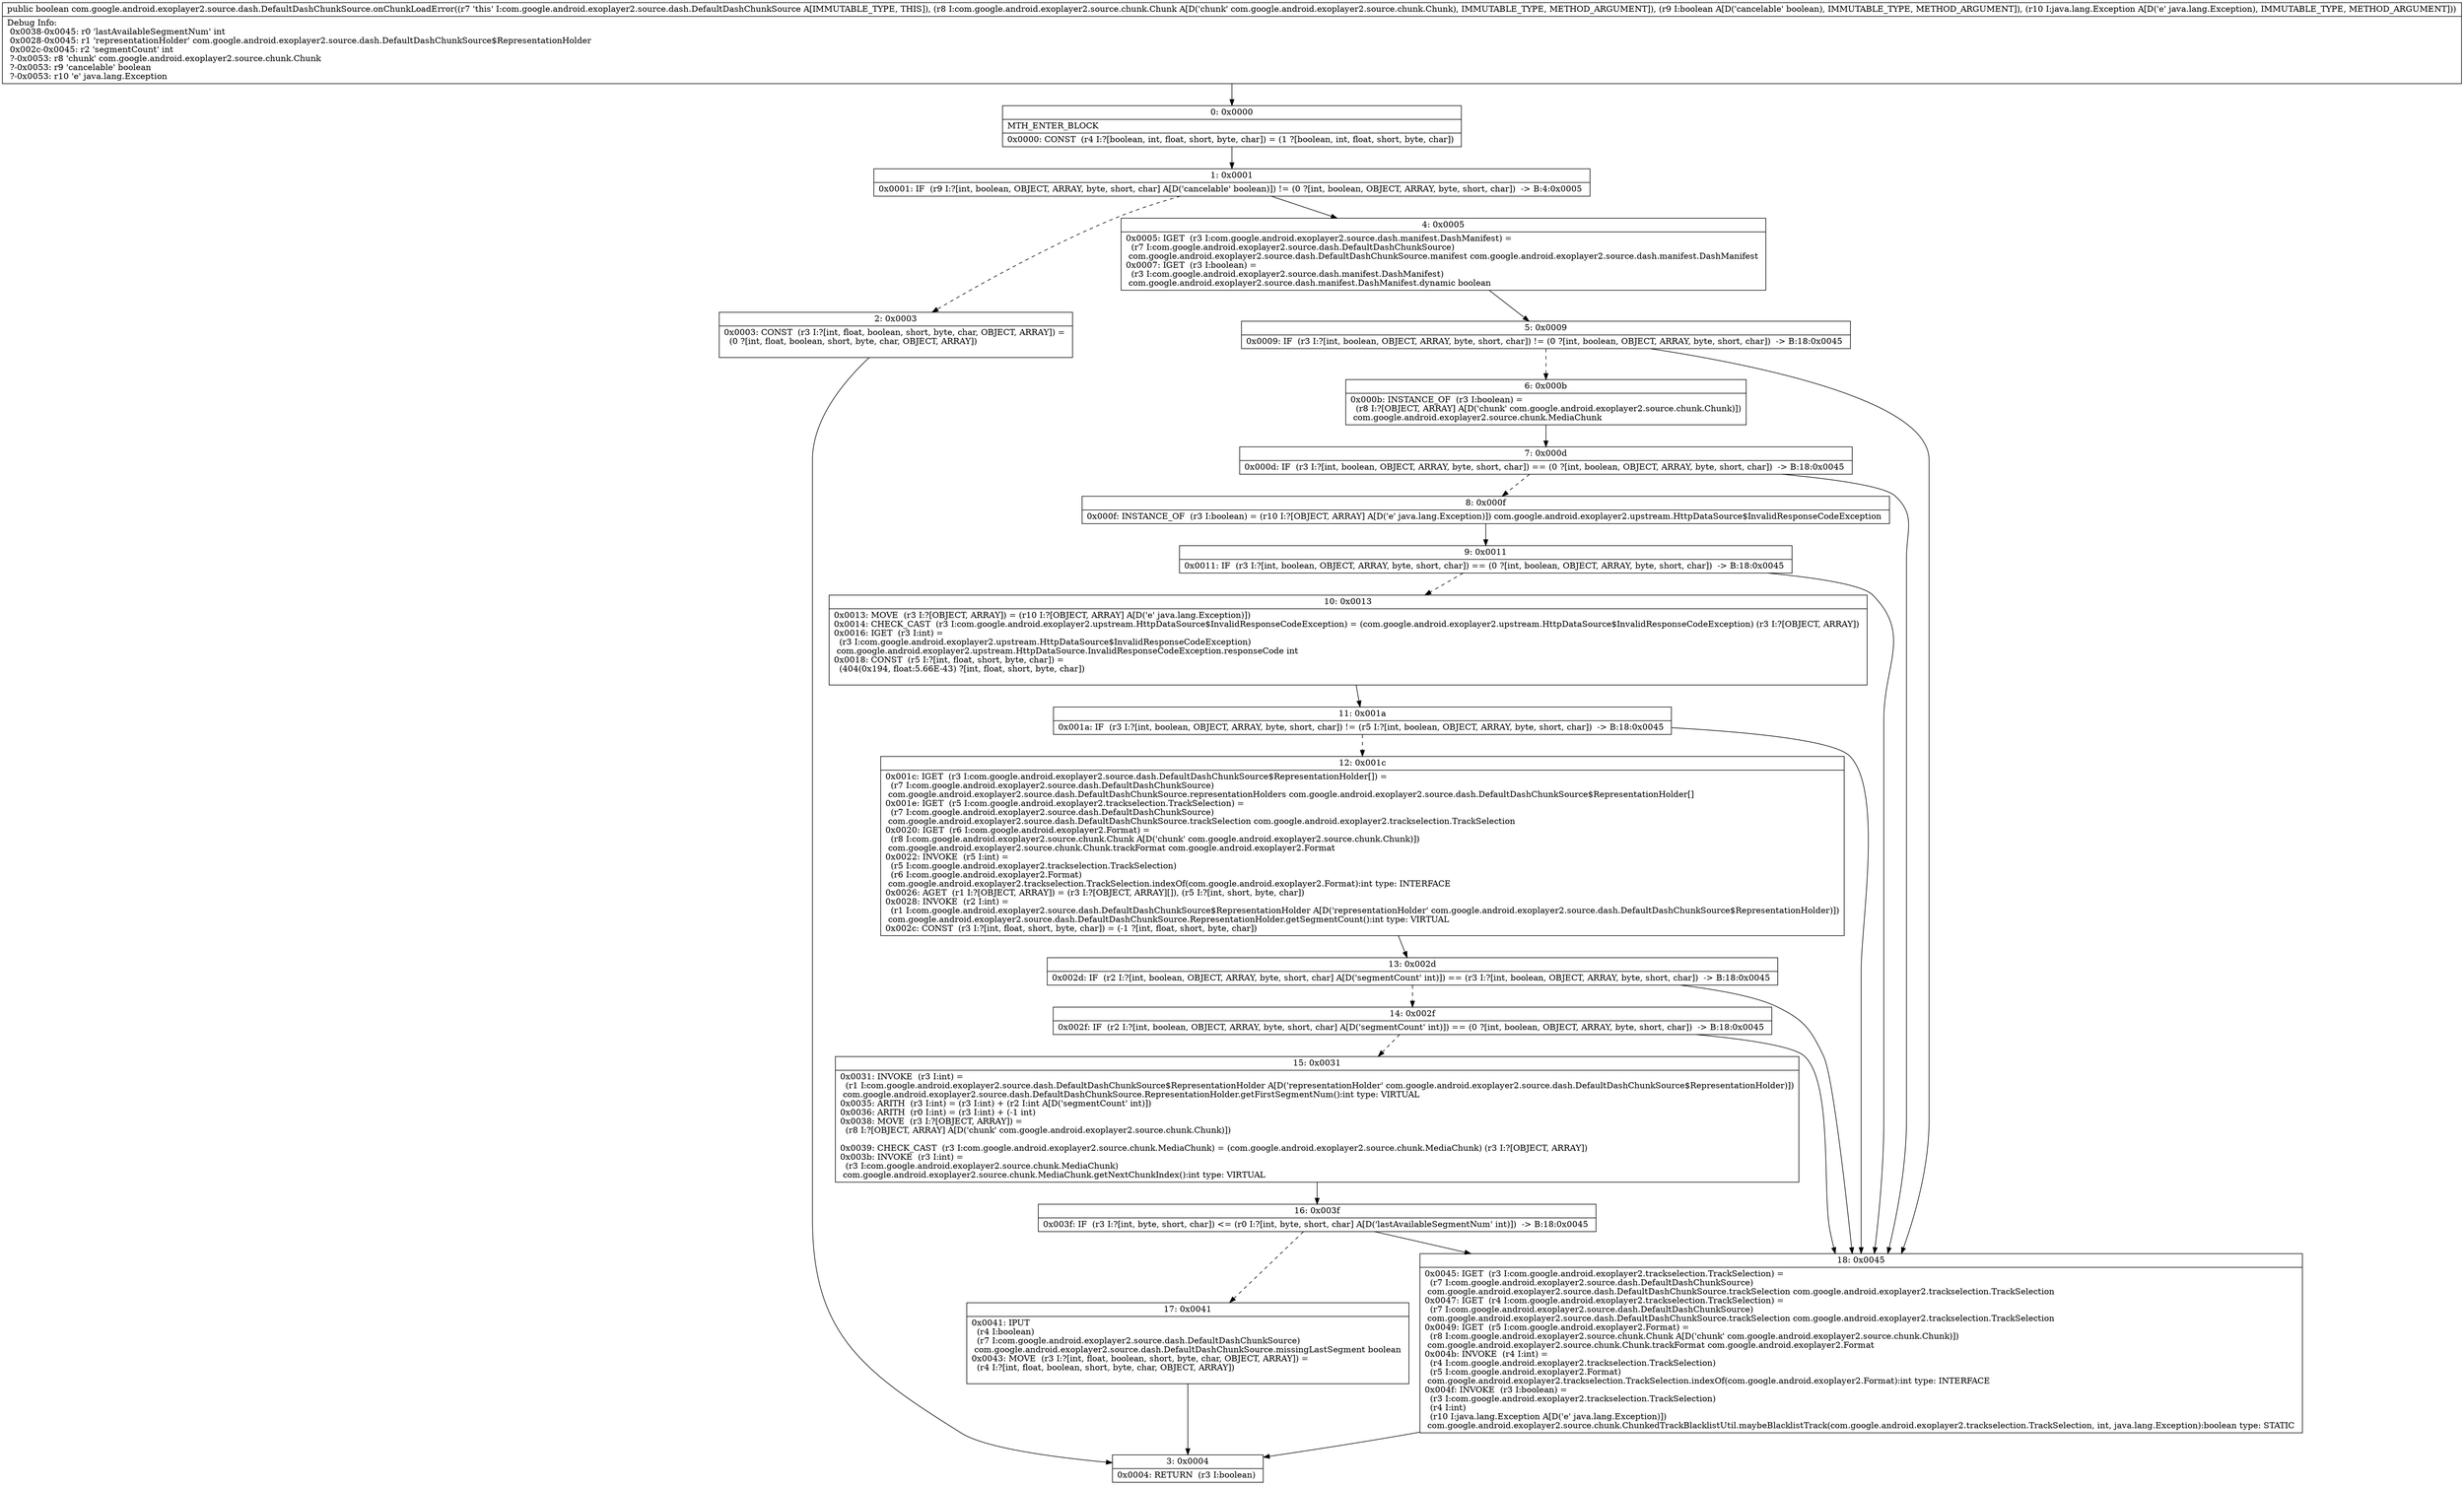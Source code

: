 digraph "CFG forcom.google.android.exoplayer2.source.dash.DefaultDashChunkSource.onChunkLoadError(Lcom\/google\/android\/exoplayer2\/source\/chunk\/Chunk;ZLjava\/lang\/Exception;)Z" {
Node_0 [shape=record,label="{0\:\ 0x0000|MTH_ENTER_BLOCK\l|0x0000: CONST  (r4 I:?[boolean, int, float, short, byte, char]) = (1 ?[boolean, int, float, short, byte, char]) \l}"];
Node_1 [shape=record,label="{1\:\ 0x0001|0x0001: IF  (r9 I:?[int, boolean, OBJECT, ARRAY, byte, short, char] A[D('cancelable' boolean)]) != (0 ?[int, boolean, OBJECT, ARRAY, byte, short, char])  \-\> B:4:0x0005 \l}"];
Node_2 [shape=record,label="{2\:\ 0x0003|0x0003: CONST  (r3 I:?[int, float, boolean, short, byte, char, OBJECT, ARRAY]) = \l  (0 ?[int, float, boolean, short, byte, char, OBJECT, ARRAY])\l \l}"];
Node_3 [shape=record,label="{3\:\ 0x0004|0x0004: RETURN  (r3 I:boolean) \l}"];
Node_4 [shape=record,label="{4\:\ 0x0005|0x0005: IGET  (r3 I:com.google.android.exoplayer2.source.dash.manifest.DashManifest) = \l  (r7 I:com.google.android.exoplayer2.source.dash.DefaultDashChunkSource)\l com.google.android.exoplayer2.source.dash.DefaultDashChunkSource.manifest com.google.android.exoplayer2.source.dash.manifest.DashManifest \l0x0007: IGET  (r3 I:boolean) = \l  (r3 I:com.google.android.exoplayer2.source.dash.manifest.DashManifest)\l com.google.android.exoplayer2.source.dash.manifest.DashManifest.dynamic boolean \l}"];
Node_5 [shape=record,label="{5\:\ 0x0009|0x0009: IF  (r3 I:?[int, boolean, OBJECT, ARRAY, byte, short, char]) != (0 ?[int, boolean, OBJECT, ARRAY, byte, short, char])  \-\> B:18:0x0045 \l}"];
Node_6 [shape=record,label="{6\:\ 0x000b|0x000b: INSTANCE_OF  (r3 I:boolean) = \l  (r8 I:?[OBJECT, ARRAY] A[D('chunk' com.google.android.exoplayer2.source.chunk.Chunk)])\l com.google.android.exoplayer2.source.chunk.MediaChunk \l}"];
Node_7 [shape=record,label="{7\:\ 0x000d|0x000d: IF  (r3 I:?[int, boolean, OBJECT, ARRAY, byte, short, char]) == (0 ?[int, boolean, OBJECT, ARRAY, byte, short, char])  \-\> B:18:0x0045 \l}"];
Node_8 [shape=record,label="{8\:\ 0x000f|0x000f: INSTANCE_OF  (r3 I:boolean) = (r10 I:?[OBJECT, ARRAY] A[D('e' java.lang.Exception)]) com.google.android.exoplayer2.upstream.HttpDataSource$InvalidResponseCodeException \l}"];
Node_9 [shape=record,label="{9\:\ 0x0011|0x0011: IF  (r3 I:?[int, boolean, OBJECT, ARRAY, byte, short, char]) == (0 ?[int, boolean, OBJECT, ARRAY, byte, short, char])  \-\> B:18:0x0045 \l}"];
Node_10 [shape=record,label="{10\:\ 0x0013|0x0013: MOVE  (r3 I:?[OBJECT, ARRAY]) = (r10 I:?[OBJECT, ARRAY] A[D('e' java.lang.Exception)]) \l0x0014: CHECK_CAST  (r3 I:com.google.android.exoplayer2.upstream.HttpDataSource$InvalidResponseCodeException) = (com.google.android.exoplayer2.upstream.HttpDataSource$InvalidResponseCodeException) (r3 I:?[OBJECT, ARRAY]) \l0x0016: IGET  (r3 I:int) = \l  (r3 I:com.google.android.exoplayer2.upstream.HttpDataSource$InvalidResponseCodeException)\l com.google.android.exoplayer2.upstream.HttpDataSource.InvalidResponseCodeException.responseCode int \l0x0018: CONST  (r5 I:?[int, float, short, byte, char]) = \l  (404(0x194, float:5.66E\-43) ?[int, float, short, byte, char])\l \l}"];
Node_11 [shape=record,label="{11\:\ 0x001a|0x001a: IF  (r3 I:?[int, boolean, OBJECT, ARRAY, byte, short, char]) != (r5 I:?[int, boolean, OBJECT, ARRAY, byte, short, char])  \-\> B:18:0x0045 \l}"];
Node_12 [shape=record,label="{12\:\ 0x001c|0x001c: IGET  (r3 I:com.google.android.exoplayer2.source.dash.DefaultDashChunkSource$RepresentationHolder[]) = \l  (r7 I:com.google.android.exoplayer2.source.dash.DefaultDashChunkSource)\l com.google.android.exoplayer2.source.dash.DefaultDashChunkSource.representationHolders com.google.android.exoplayer2.source.dash.DefaultDashChunkSource$RepresentationHolder[] \l0x001e: IGET  (r5 I:com.google.android.exoplayer2.trackselection.TrackSelection) = \l  (r7 I:com.google.android.exoplayer2.source.dash.DefaultDashChunkSource)\l com.google.android.exoplayer2.source.dash.DefaultDashChunkSource.trackSelection com.google.android.exoplayer2.trackselection.TrackSelection \l0x0020: IGET  (r6 I:com.google.android.exoplayer2.Format) = \l  (r8 I:com.google.android.exoplayer2.source.chunk.Chunk A[D('chunk' com.google.android.exoplayer2.source.chunk.Chunk)])\l com.google.android.exoplayer2.source.chunk.Chunk.trackFormat com.google.android.exoplayer2.Format \l0x0022: INVOKE  (r5 I:int) = \l  (r5 I:com.google.android.exoplayer2.trackselection.TrackSelection)\l  (r6 I:com.google.android.exoplayer2.Format)\l com.google.android.exoplayer2.trackselection.TrackSelection.indexOf(com.google.android.exoplayer2.Format):int type: INTERFACE \l0x0026: AGET  (r1 I:?[OBJECT, ARRAY]) = (r3 I:?[OBJECT, ARRAY][]), (r5 I:?[int, short, byte, char]) \l0x0028: INVOKE  (r2 I:int) = \l  (r1 I:com.google.android.exoplayer2.source.dash.DefaultDashChunkSource$RepresentationHolder A[D('representationHolder' com.google.android.exoplayer2.source.dash.DefaultDashChunkSource$RepresentationHolder)])\l com.google.android.exoplayer2.source.dash.DefaultDashChunkSource.RepresentationHolder.getSegmentCount():int type: VIRTUAL \l0x002c: CONST  (r3 I:?[int, float, short, byte, char]) = (\-1 ?[int, float, short, byte, char]) \l}"];
Node_13 [shape=record,label="{13\:\ 0x002d|0x002d: IF  (r2 I:?[int, boolean, OBJECT, ARRAY, byte, short, char] A[D('segmentCount' int)]) == (r3 I:?[int, boolean, OBJECT, ARRAY, byte, short, char])  \-\> B:18:0x0045 \l}"];
Node_14 [shape=record,label="{14\:\ 0x002f|0x002f: IF  (r2 I:?[int, boolean, OBJECT, ARRAY, byte, short, char] A[D('segmentCount' int)]) == (0 ?[int, boolean, OBJECT, ARRAY, byte, short, char])  \-\> B:18:0x0045 \l}"];
Node_15 [shape=record,label="{15\:\ 0x0031|0x0031: INVOKE  (r3 I:int) = \l  (r1 I:com.google.android.exoplayer2.source.dash.DefaultDashChunkSource$RepresentationHolder A[D('representationHolder' com.google.android.exoplayer2.source.dash.DefaultDashChunkSource$RepresentationHolder)])\l com.google.android.exoplayer2.source.dash.DefaultDashChunkSource.RepresentationHolder.getFirstSegmentNum():int type: VIRTUAL \l0x0035: ARITH  (r3 I:int) = (r3 I:int) + (r2 I:int A[D('segmentCount' int)]) \l0x0036: ARITH  (r0 I:int) = (r3 I:int) + (\-1 int) \l0x0038: MOVE  (r3 I:?[OBJECT, ARRAY]) = \l  (r8 I:?[OBJECT, ARRAY] A[D('chunk' com.google.android.exoplayer2.source.chunk.Chunk)])\l \l0x0039: CHECK_CAST  (r3 I:com.google.android.exoplayer2.source.chunk.MediaChunk) = (com.google.android.exoplayer2.source.chunk.MediaChunk) (r3 I:?[OBJECT, ARRAY]) \l0x003b: INVOKE  (r3 I:int) = \l  (r3 I:com.google.android.exoplayer2.source.chunk.MediaChunk)\l com.google.android.exoplayer2.source.chunk.MediaChunk.getNextChunkIndex():int type: VIRTUAL \l}"];
Node_16 [shape=record,label="{16\:\ 0x003f|0x003f: IF  (r3 I:?[int, byte, short, char]) \<= (r0 I:?[int, byte, short, char] A[D('lastAvailableSegmentNum' int)])  \-\> B:18:0x0045 \l}"];
Node_17 [shape=record,label="{17\:\ 0x0041|0x0041: IPUT  \l  (r4 I:boolean)\l  (r7 I:com.google.android.exoplayer2.source.dash.DefaultDashChunkSource)\l com.google.android.exoplayer2.source.dash.DefaultDashChunkSource.missingLastSegment boolean \l0x0043: MOVE  (r3 I:?[int, float, boolean, short, byte, char, OBJECT, ARRAY]) = \l  (r4 I:?[int, float, boolean, short, byte, char, OBJECT, ARRAY])\l \l}"];
Node_18 [shape=record,label="{18\:\ 0x0045|0x0045: IGET  (r3 I:com.google.android.exoplayer2.trackselection.TrackSelection) = \l  (r7 I:com.google.android.exoplayer2.source.dash.DefaultDashChunkSource)\l com.google.android.exoplayer2.source.dash.DefaultDashChunkSource.trackSelection com.google.android.exoplayer2.trackselection.TrackSelection \l0x0047: IGET  (r4 I:com.google.android.exoplayer2.trackselection.TrackSelection) = \l  (r7 I:com.google.android.exoplayer2.source.dash.DefaultDashChunkSource)\l com.google.android.exoplayer2.source.dash.DefaultDashChunkSource.trackSelection com.google.android.exoplayer2.trackselection.TrackSelection \l0x0049: IGET  (r5 I:com.google.android.exoplayer2.Format) = \l  (r8 I:com.google.android.exoplayer2.source.chunk.Chunk A[D('chunk' com.google.android.exoplayer2.source.chunk.Chunk)])\l com.google.android.exoplayer2.source.chunk.Chunk.trackFormat com.google.android.exoplayer2.Format \l0x004b: INVOKE  (r4 I:int) = \l  (r4 I:com.google.android.exoplayer2.trackselection.TrackSelection)\l  (r5 I:com.google.android.exoplayer2.Format)\l com.google.android.exoplayer2.trackselection.TrackSelection.indexOf(com.google.android.exoplayer2.Format):int type: INTERFACE \l0x004f: INVOKE  (r3 I:boolean) = \l  (r3 I:com.google.android.exoplayer2.trackselection.TrackSelection)\l  (r4 I:int)\l  (r10 I:java.lang.Exception A[D('e' java.lang.Exception)])\l com.google.android.exoplayer2.source.chunk.ChunkedTrackBlacklistUtil.maybeBlacklistTrack(com.google.android.exoplayer2.trackselection.TrackSelection, int, java.lang.Exception):boolean type: STATIC \l}"];
MethodNode[shape=record,label="{public boolean com.google.android.exoplayer2.source.dash.DefaultDashChunkSource.onChunkLoadError((r7 'this' I:com.google.android.exoplayer2.source.dash.DefaultDashChunkSource A[IMMUTABLE_TYPE, THIS]), (r8 I:com.google.android.exoplayer2.source.chunk.Chunk A[D('chunk' com.google.android.exoplayer2.source.chunk.Chunk), IMMUTABLE_TYPE, METHOD_ARGUMENT]), (r9 I:boolean A[D('cancelable' boolean), IMMUTABLE_TYPE, METHOD_ARGUMENT]), (r10 I:java.lang.Exception A[D('e' java.lang.Exception), IMMUTABLE_TYPE, METHOD_ARGUMENT]))  | Debug Info:\l  0x0038\-0x0045: r0 'lastAvailableSegmentNum' int\l  0x0028\-0x0045: r1 'representationHolder' com.google.android.exoplayer2.source.dash.DefaultDashChunkSource$RepresentationHolder\l  0x002c\-0x0045: r2 'segmentCount' int\l  ?\-0x0053: r8 'chunk' com.google.android.exoplayer2.source.chunk.Chunk\l  ?\-0x0053: r9 'cancelable' boolean\l  ?\-0x0053: r10 'e' java.lang.Exception\l}"];
MethodNode -> Node_0;
Node_0 -> Node_1;
Node_1 -> Node_2[style=dashed];
Node_1 -> Node_4;
Node_2 -> Node_3;
Node_4 -> Node_5;
Node_5 -> Node_6[style=dashed];
Node_5 -> Node_18;
Node_6 -> Node_7;
Node_7 -> Node_8[style=dashed];
Node_7 -> Node_18;
Node_8 -> Node_9;
Node_9 -> Node_10[style=dashed];
Node_9 -> Node_18;
Node_10 -> Node_11;
Node_11 -> Node_12[style=dashed];
Node_11 -> Node_18;
Node_12 -> Node_13;
Node_13 -> Node_14[style=dashed];
Node_13 -> Node_18;
Node_14 -> Node_15[style=dashed];
Node_14 -> Node_18;
Node_15 -> Node_16;
Node_16 -> Node_17[style=dashed];
Node_16 -> Node_18;
Node_17 -> Node_3;
Node_18 -> Node_3;
}

